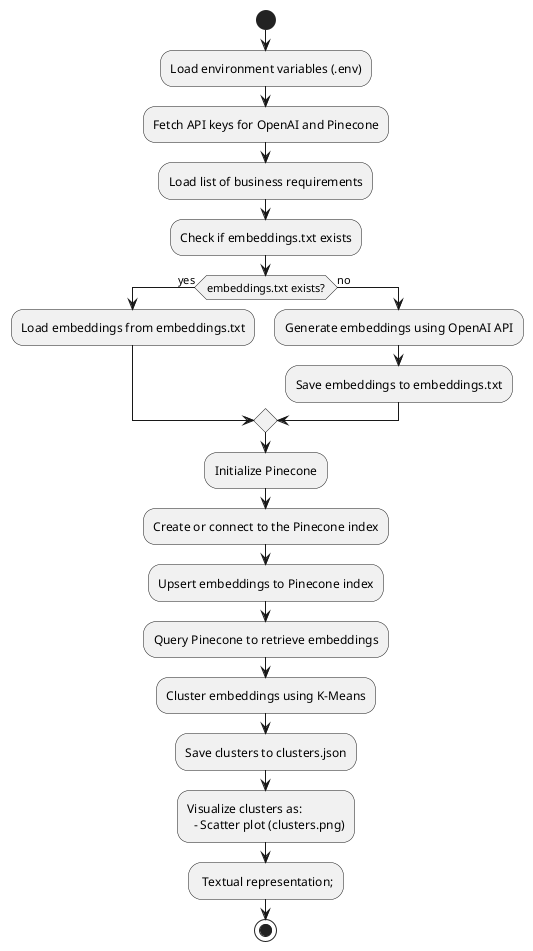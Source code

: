 @startuml
start
:Load environment variables (.env);
:Fetch API keys for OpenAI and Pinecone;

:Load list of business requirements;
:Check if embeddings.txt exists;

if (embeddings.txt exists?) then (yes)
    :Load embeddings from embeddings.txt;
else (no)
    :Generate embeddings using OpenAI API;
    :Save embeddings to embeddings.txt;
endif

:Initialize Pinecone;
:Create or connect to the Pinecone index;

:Upsert embeddings to Pinecone index;
:Query Pinecone to retrieve embeddings;

:Cluster embeddings using K-Means;
:Save clusters to clusters.json;

:Visualize clusters as:
  - Scatter plot (clusters.png);
  - Textual representation;
stop
@enduml
